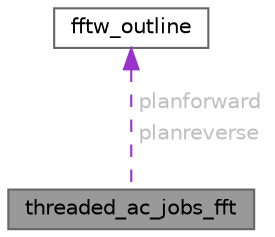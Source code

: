 digraph "threaded_ac_jobs_fft"
{
 // LATEX_PDF_SIZE
  bgcolor="transparent";
  edge [fontname=Helvetica,fontsize=10,labelfontname=Helvetica,labelfontsize=10];
  node [fontname=Helvetica,fontsize=10,shape=box,height=0.2,width=0.4];
  Node1 [id="Node000001",label="threaded_ac_jobs_fft",height=0.2,width=0.4,color="gray40", fillcolor="grey60", style="filled", fontcolor="black",tooltip="Class to contain spectral method jobs."];
  Node2 -> Node1 [id="edge1_Node000001_Node000002",dir="back",color="darkorchid3",style="dashed",tooltip=" ",label=<<TABLE CELLBORDER="0" BORDER="0"><TR><TD VALIGN="top" ALIGN="LEFT" CELLPADDING="1" CELLSPACING="0">planforward</TD></TR>
<TR><TD VALIGN="top" ALIGN="LEFT" CELLPADDING="1" CELLSPACING="0">planreverse</TD></TR>
</TABLE>> ,fontcolor="grey" ];
  Node2 [id="Node000002",label="fftw_outline",height=0.2,width=0.4,color="gray40", fillcolor="white", style="filled",URL="$structfftw__outline.html",tooltip=" "];
}
